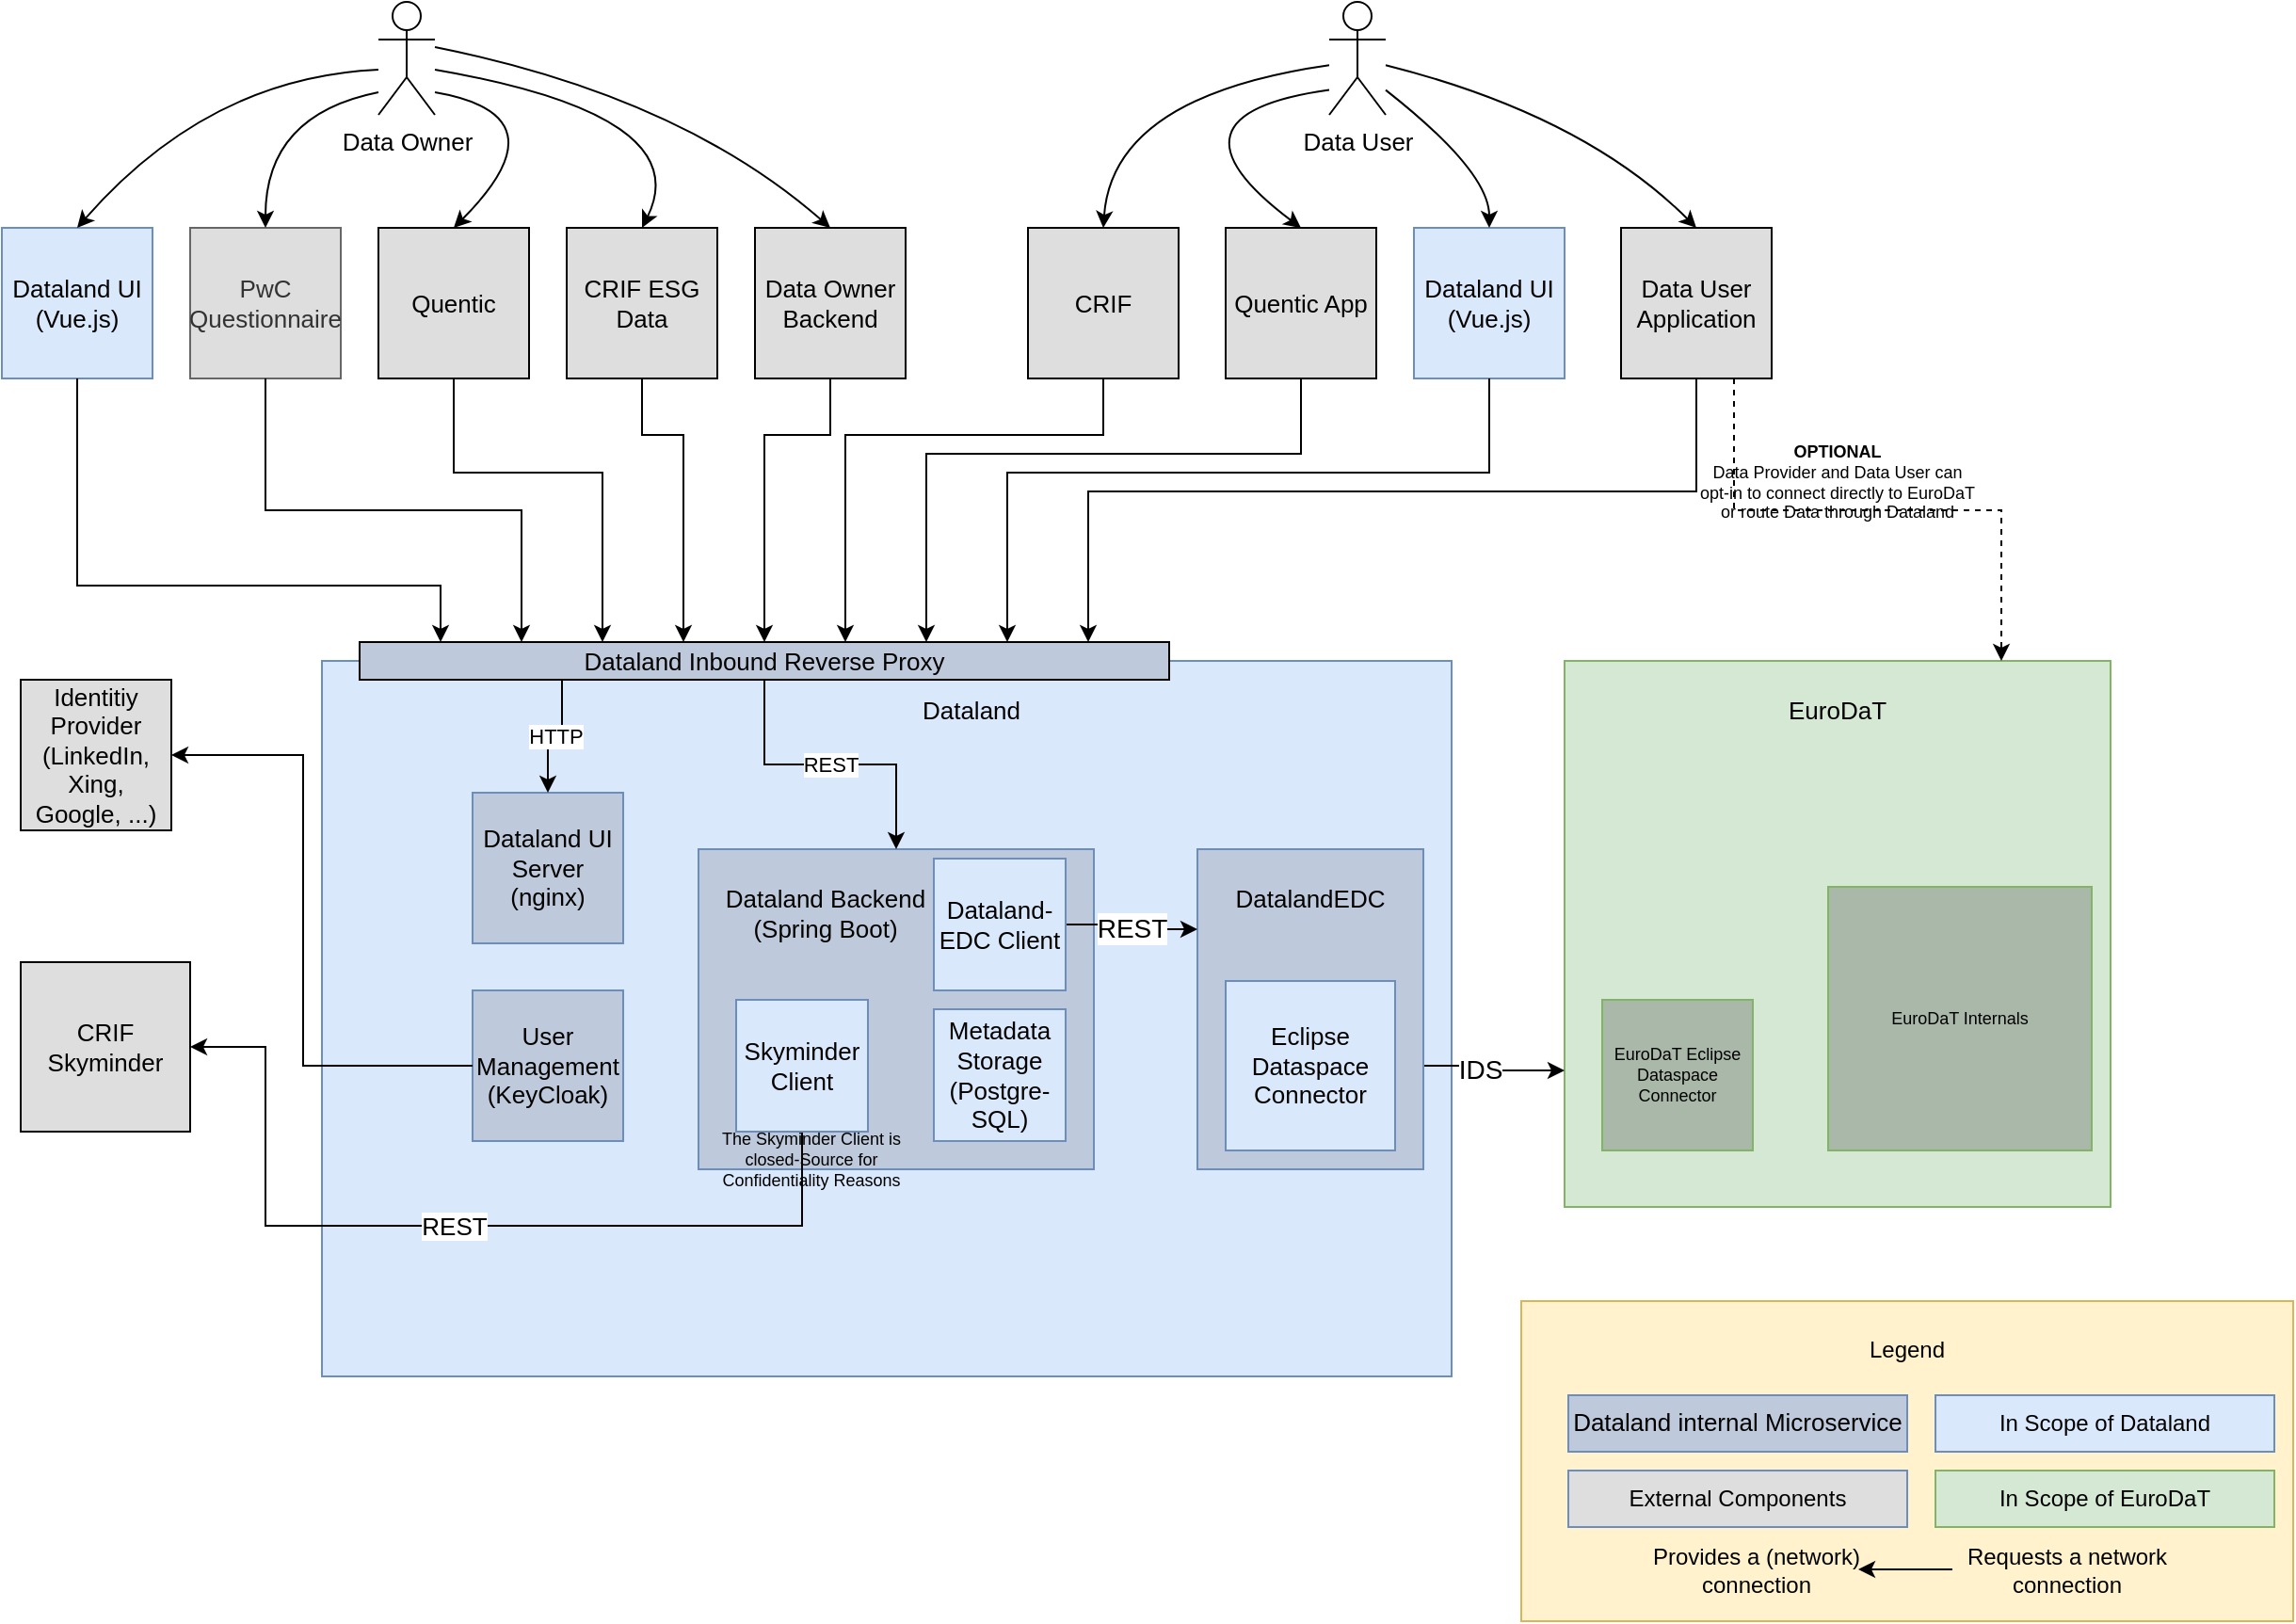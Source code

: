 <mxfile version="17.3.0" type="github">
  <diagram id="EgJ7EEfOsz50NrqOtSAN" name="Page-1">
    <mxGraphModel dx="1303" dy="790" grid="1" gridSize="10" guides="1" tooltips="1" connect="1" arrows="1" fold="1" page="1" pageScale="1" pageWidth="1654" pageHeight="1169" math="0" shadow="0">
      <root>
        <mxCell id="0" />
        <mxCell id="1" parent="0" />
        <mxCell id="qYgubVpo4Vi_oRc76slj-7" value="Dataland" style="whiteSpace=wrap;html=1;fontSize=13;points=[[0,0,0,0,0],[0,0.25,0,0,0],[0,0.5,0,0,0],[0,0.75,0,0,0],[0,1,0,0,0],[0.1,0,0,0,0],[0.2,0,0,0,0],[0.25,1,0,0,0],[0.3,0,0,0,0],[0.4,0,0,0,0],[0.5,0,0,0,0],[0.5,1,0,0,0],[0.6,0,0,0,0],[0.7,0,0,0,0],[0.75,1,0,0,0],[0.8,0,0,0,0],[0.9,0,0,0,0],[1,0,0,0,0],[1,0.25,0,0,0],[1,0.5,0,0,0],[1,0.75,0,0,0],[1,1,0,0,0]];verticalAlign=top;spacingTop=12;fillColor=#dae8fc;strokeColor=#6c8ebf;imageAspect=0;spacingLeft=90;" parent="1" vertex="1">
          <mxGeometry x="190" y="370" width="600" height="380" as="geometry" />
        </mxCell>
        <mxCell id="zA1G0P91OJ-XDcVy-FAF-19" value="&lt;span style=&quot;font-size: 13px&quot;&gt;Dataland Inbound Reverse Proxy&lt;/span&gt;" style="rounded=0;whiteSpace=wrap;html=1;fillColor=#BECADB;points=[[0,0,0,0,0],[0,0.25,0,0,0],[0,0.5,0,0,0],[0,0.75,0,0,0],[0,1,0,0,0],[0.1,0,0,0,0],[0.2,0,0,0,0],[0.25,1,0,0,0],[0.3,0,0,0,0],[0.4,0,0,0,0],[0.5,0,0,0,0],[0.5,1,0,0,0],[0.6,0,0,0,0],[0.7,0,0,0,0],[0.75,1,0,0,0],[0.8,0,0,0,0],[0.9,0,0,0,0],[1,0,0,0,0],[1,0.25,0,0,0],[1,0.5,0,0,0],[1,0.75,0,0,0],[1,1,0,0,0]];" parent="1" vertex="1">
          <mxGeometry x="210" y="360" width="430" height="20" as="geometry" />
        </mxCell>
        <mxCell id="zA1G0P91OJ-XDcVy-FAF-1" value="Dataland Backend &lt;br&gt;(Spring Boot)" style="whiteSpace=wrap;html=1;fontSize=13;points=[[0,0,0,0,0],[0,0.25,0,0,0],[0,0.5,0,0,0],[0,0.75,0,0,0],[0,1,0,0,0],[0.1,0,0,0,0],[0.2,0,0,0,0],[0.25,1,0,0,0],[0.3,0,0,0,0],[0.4,0,0,0,0],[0.5,0,0,0,0],[0.5,1,0,0,0],[0.6,0,0,0,0],[0.7,0,0,0,0],[0.75,1,0,0,0],[0.8,0,0,0,0],[0.9,0,0,0,0],[1,0,0,0,0],[1,0.25,0,0,0],[1,0.5,0,0,0],[1,0.75,0,0,0],[1,1,0,0,0]];verticalAlign=top;spacingTop=12;fillColor=#BECADB;strokeColor=#6c8ebf;imageAspect=0;spacingRight=75;" parent="1" vertex="1">
          <mxGeometry x="390" y="470" width="210" height="170" as="geometry" />
        </mxCell>
        <mxCell id="qYgubVpo4Vi_oRc76slj-55" value="EuroDaT" style="whiteSpace=wrap;html=1;aspect=fixed;fontSize=13;points=[[0,0,0,0,0],[0,0.25,0,0,0],[0,0.5,0,0,0],[0,0.75,0,0,0],[0,1,0,0,0],[0.1,0,0,0,0],[0.2,0,0,0,0],[0.25,1,0,0,0],[0.3,0,0,0,0],[0.4,0,0,0,0],[0.5,0,0,0,0],[0.5,1,0,0,0],[0.6,0,0,0,0],[0.7,0,0,0,0],[0.75,1,0,0,0],[0.8,0,0,0,0],[0.9,0,0,0,0],[1,0,0,0,0],[1,0.25,0,0,0],[1,0.5,0,0,0],[1,0.75,0,0,0],[1,1,0,0,0]];verticalAlign=top;spacingTop=12;fillColor=#d5e8d4;strokeColor=#82b366;" parent="1" vertex="1">
          <mxGeometry x="850" y="370" width="290" height="290" as="geometry" />
        </mxCell>
        <mxCell id="qYgubVpo4Vi_oRc76slj-3" value="Data Owner" style="shape=umlActor;verticalLabelPosition=bottom;verticalAlign=top;html=1;outlineConnect=0;fontSize=13;points=[[0,0.4,0,0,0],[0,0.6,0,0,0],[0,0.8,0,0,0],[0,1,0,0,0],[0.27,0.1,0,0,0],[0.5,0,0,0,0],[0.5,0.5,0,0,0],[0.77,0.1,0,0,0],[1,0.4,0,0,0],[1,0.6,0,0,0],[1,0.8,0,0,0],[1,1,0,0,0]];" parent="1" vertex="1">
          <mxGeometry x="220" y="20" width="30" height="60" as="geometry" />
        </mxCell>
        <mxCell id="qYgubVpo4Vi_oRc76slj-8" value="Dataland UI&lt;br&gt;(Vue.js)" style="whiteSpace=wrap;html=1;aspect=fixed;fontSize=13;fillColor=#dae8fc;strokeColor=#6c8ebf;" parent="1" vertex="1">
          <mxGeometry x="20" y="140" width="80" height="80" as="geometry" />
        </mxCell>
        <mxCell id="qYgubVpo4Vi_oRc76slj-9" value="PwC Questionnaire" style="whiteSpace=wrap;html=1;aspect=fixed;fontSize=13;fillColor=#DEDEDE;fontColor=#333333;strokeColor=#666666;" parent="1" vertex="1">
          <mxGeometry x="120" y="140" width="80" height="80" as="geometry" />
        </mxCell>
        <mxCell id="qYgubVpo4Vi_oRc76slj-10" value="Quentic" style="whiteSpace=wrap;html=1;aspect=fixed;fontSize=13;" parent="1" vertex="1">
          <mxGeometry x="220" y="140" width="80" height="80" as="geometry" />
        </mxCell>
        <mxCell id="qYgubVpo4Vi_oRc76slj-11" value="Quentic App" style="whiteSpace=wrap;html=1;aspect=fixed;fontSize=13;fillColor=#DEDEDE;" parent="1" vertex="1">
          <mxGeometry x="670" y="140" width="80" height="80" as="geometry" />
        </mxCell>
        <mxCell id="qYgubVpo4Vi_oRc76slj-12" value="Dataland UI&lt;br&gt;(Vue.js)" style="whiteSpace=wrap;html=1;aspect=fixed;fontSize=13;fillColor=#dae8fc;strokeColor=#6c8ebf;" parent="1" vertex="1">
          <mxGeometry x="770" y="140" width="80" height="80" as="geometry" />
        </mxCell>
        <mxCell id="qYgubVpo4Vi_oRc76slj-13" value="Data Owner Backend" style="whiteSpace=wrap;html=1;aspect=fixed;fontSize=13;fillColor=#DEDEDE;" parent="1" vertex="1">
          <mxGeometry x="420" y="140" width="80" height="80" as="geometry" />
        </mxCell>
        <mxCell id="qYgubVpo4Vi_oRc76slj-14" value="Data User Application" style="whiteSpace=wrap;html=1;aspect=fixed;fontSize=13;fillColor=#DEDEDE;" parent="1" vertex="1">
          <mxGeometry x="880" y="140" width="80" height="80" as="geometry" />
        </mxCell>
        <mxCell id="qYgubVpo4Vi_oRc76slj-16" value="" style="curved=1;endArrow=classic;html=1;rounded=0;fontSize=13;entryX=0.5;entryY=0;entryDx=0;entryDy=0;exitX=1;exitY=0.4;exitDx=0;exitDy=0;exitPerimeter=0;" parent="1" source="qYgubVpo4Vi_oRc76slj-3" target="qYgubVpo4Vi_oRc76slj-13" edge="1">
          <mxGeometry width="50" height="50" relative="1" as="geometry">
            <mxPoint x="370" y="40" as="sourcePoint" />
            <mxPoint x="360" y="25" as="targetPoint" />
            <Array as="points">
              <mxPoint x="380" y="70" />
            </Array>
          </mxGeometry>
        </mxCell>
        <mxCell id="qYgubVpo4Vi_oRc76slj-17" value="" style="curved=1;endArrow=classic;html=1;rounded=0;fontSize=13;entryX=0.5;entryY=0;entryDx=0;entryDy=0;exitX=1;exitY=0.8;exitDx=0;exitDy=0;exitPerimeter=0;" parent="1" source="qYgubVpo4Vi_oRc76slj-3" target="qYgubVpo4Vi_oRc76slj-10" edge="1">
          <mxGeometry width="50" height="50" relative="1" as="geometry">
            <mxPoint x="320" y="100" as="sourcePoint" />
            <mxPoint x="430" y="150" as="targetPoint" />
            <Array as="points">
              <mxPoint x="320" y="80" />
            </Array>
          </mxGeometry>
        </mxCell>
        <mxCell id="qYgubVpo4Vi_oRc76slj-19" value="" style="curved=1;endArrow=classic;html=1;rounded=0;fontSize=13;entryX=0.5;entryY=0;entryDx=0;entryDy=0;exitX=0;exitY=0.6;exitDx=0;exitDy=0;exitPerimeter=0;" parent="1" source="qYgubVpo4Vi_oRc76slj-3" target="qYgubVpo4Vi_oRc76slj-8" edge="1">
          <mxGeometry width="50" height="50" relative="1" as="geometry">
            <mxPoint x="200" y="60" as="sourcePoint" />
            <mxPoint x="110" y="120" as="targetPoint" />
            <Array as="points">
              <mxPoint x="130" y="60" />
            </Array>
          </mxGeometry>
        </mxCell>
        <mxCell id="qYgubVpo4Vi_oRc76slj-20" value="" style="curved=1;endArrow=classic;html=1;rounded=0;fontSize=13;entryX=0.5;entryY=0;entryDx=0;entryDy=0;exitX=0;exitY=0.8;exitDx=0;exitDy=0;exitPerimeter=0;" parent="1" source="qYgubVpo4Vi_oRc76slj-3" target="qYgubVpo4Vi_oRc76slj-9" edge="1">
          <mxGeometry width="50" height="50" relative="1" as="geometry">
            <mxPoint x="200" y="70" as="sourcePoint" />
            <mxPoint x="70" y="150" as="targetPoint" />
            <Array as="points">
              <mxPoint x="160" y="80" />
            </Array>
          </mxGeometry>
        </mxCell>
        <mxCell id="qYgubVpo4Vi_oRc76slj-23" value="" style="edgeStyle=elbowEdgeStyle;elbow=vertical;endArrow=classic;html=1;rounded=0;fontSize=13;exitX=0.5;exitY=1;exitDx=0;exitDy=0;entryX=0.1;entryY=0;entryDx=0;entryDy=0;entryPerimeter=0;startArrow=none;startFill=0;endFill=1;" parent="1" source="qYgubVpo4Vi_oRc76slj-8" target="zA1G0P91OJ-XDcVy-FAF-19" edge="1">
          <mxGeometry width="50" height="50" relative="1" as="geometry">
            <mxPoint x="520" y="600" as="sourcePoint" />
            <mxPoint x="570" y="550" as="targetPoint" />
            <Array as="points">
              <mxPoint x="210" y="330" />
            </Array>
          </mxGeometry>
        </mxCell>
        <mxCell id="qYgubVpo4Vi_oRc76slj-24" value="" style="edgeStyle=elbowEdgeStyle;elbow=vertical;endArrow=classic;html=1;rounded=0;fontSize=13;exitX=0.5;exitY=1;exitDx=0;exitDy=0;entryX=0.2;entryY=0;entryDx=0;entryDy=0;entryPerimeter=0;" parent="1" source="qYgubVpo4Vi_oRc76slj-9" target="zA1G0P91OJ-XDcVy-FAF-19" edge="1">
          <mxGeometry width="50" height="50" relative="1" as="geometry">
            <mxPoint x="70" y="230" as="sourcePoint" />
            <mxPoint x="286" y="330" as="targetPoint" />
            <Array as="points">
              <mxPoint x="290" y="290" />
            </Array>
          </mxGeometry>
        </mxCell>
        <mxCell id="qYgubVpo4Vi_oRc76slj-25" value="" style="edgeStyle=elbowEdgeStyle;elbow=vertical;endArrow=classic;html=1;rounded=0;fontSize=13;exitX=0.5;exitY=1;exitDx=0;exitDy=0;entryX=0.3;entryY=0;entryDx=0;entryDy=0;entryPerimeter=0;" parent="1" source="qYgubVpo4Vi_oRc76slj-10" target="zA1G0P91OJ-XDcVy-FAF-19" edge="1">
          <mxGeometry width="50" height="50" relative="1" as="geometry">
            <mxPoint x="190" y="230" as="sourcePoint" />
            <mxPoint x="342" y="330" as="targetPoint" />
            <Array as="points">
              <mxPoint x="380" y="270" />
            </Array>
          </mxGeometry>
        </mxCell>
        <mxCell id="qYgubVpo4Vi_oRc76slj-26" value="" style="edgeStyle=elbowEdgeStyle;elbow=vertical;endArrow=classic;html=1;rounded=0;fontSize=13;exitX=0.5;exitY=1;exitDx=0;exitDy=0;entryX=0.5;entryY=0;entryDx=0;entryDy=0;entryPerimeter=0;" parent="1" source="qYgubVpo4Vi_oRc76slj-13" target="zA1G0P91OJ-XDcVy-FAF-19" edge="1">
          <mxGeometry width="50" height="50" relative="1" as="geometry">
            <mxPoint x="310" y="230" as="sourcePoint" />
            <mxPoint x="420" y="340" as="targetPoint" />
            <Array as="points">
              <mxPoint x="340" y="250" />
            </Array>
          </mxGeometry>
        </mxCell>
        <mxCell id="qYgubVpo4Vi_oRc76slj-27" value="" style="edgeStyle=elbowEdgeStyle;elbow=vertical;endArrow=classic;html=1;rounded=0;fontSize=13;exitX=0.5;exitY=1;exitDx=0;exitDy=0;entryX=0.7;entryY=0;entryDx=0;entryDy=0;entryPerimeter=0;" parent="1" source="qYgubVpo4Vi_oRc76slj-11" target="zA1G0P91OJ-XDcVy-FAF-19" edge="1">
          <mxGeometry width="50" height="50" relative="1" as="geometry">
            <mxPoint x="624" y="230" as="sourcePoint" />
            <mxPoint x="519" y="360" as="targetPoint" />
            <Array as="points">
              <mxPoint x="544" y="260" />
            </Array>
          </mxGeometry>
        </mxCell>
        <mxCell id="qYgubVpo4Vi_oRc76slj-28" value="" style="edgeStyle=elbowEdgeStyle;elbow=vertical;endArrow=classic;html=1;rounded=0;fontSize=13;exitX=0.5;exitY=1;exitDx=0;exitDy=0;entryX=0.8;entryY=0;entryDx=0;entryDy=0;entryPerimeter=0;" parent="1" source="qYgubVpo4Vi_oRc76slj-12" target="zA1G0P91OJ-XDcVy-FAF-19" edge="1">
          <mxGeometry width="50" height="50" relative="1" as="geometry">
            <mxPoint x="630" y="230" as="sourcePoint" />
            <mxPoint x="506" y="380" as="targetPoint" />
            <Array as="points">
              <mxPoint x="554" y="270" />
            </Array>
          </mxGeometry>
        </mxCell>
        <mxCell id="qYgubVpo4Vi_oRc76slj-29" value="" style="edgeStyle=elbowEdgeStyle;elbow=vertical;endArrow=classic;html=1;rounded=0;fontSize=13;exitX=0.5;exitY=1;exitDx=0;exitDy=0;entryX=0.9;entryY=0;entryDx=0;entryDy=0;entryPerimeter=0;" parent="1" source="qYgubVpo4Vi_oRc76slj-14" target="zA1G0P91OJ-XDcVy-FAF-19" edge="1">
          <mxGeometry width="50" height="50" relative="1" as="geometry">
            <mxPoint x="750" y="230" as="sourcePoint" />
            <mxPoint x="534" y="380" as="targetPoint" />
            <Array as="points">
              <mxPoint x="564" y="280" />
            </Array>
          </mxGeometry>
        </mxCell>
        <mxCell id="qYgubVpo4Vi_oRc76slj-30" value="" style="curved=1;endArrow=classic;html=1;rounded=0;fontSize=13;entryX=0.5;entryY=0;entryDx=0;entryDy=0;exitX=1;exitY=0.56;exitDx=0;exitDy=0;exitPerimeter=0;" parent="1" source="qYgubVpo4Vi_oRc76slj-32" target="qYgubVpo4Vi_oRc76slj-14" edge="1">
          <mxGeometry width="50" height="50" relative="1" as="geometry">
            <mxPoint x="775" y="69.999" as="sourcePoint" />
            <mxPoint x="945" y="157.93" as="targetPoint" />
            <Array as="points">
              <mxPoint x="860" y="80" />
            </Array>
          </mxGeometry>
        </mxCell>
        <mxCell id="qYgubVpo4Vi_oRc76slj-32" value="Data User" style="shape=umlActor;verticalLabelPosition=bottom;verticalAlign=top;html=1;outlineConnect=0;fontSize=13;points=[[0,0.33,0,0,0],[0,0.56,0,0,0],[0,0.78,0,0,0],[0,1,0,0,0],[0.27,0.1,0,0,0],[0.5,0,0,0,0],[0.5,0.5,0,0,0],[0.77,0.1,0,0,0],[1,0.33,0,0,0],[1,0.56,0,0,0],[1,0.78,0,0,0],[1,1,0,0,0]];" parent="1" vertex="1">
          <mxGeometry x="725" y="20" width="30" height="60" as="geometry" />
        </mxCell>
        <mxCell id="qYgubVpo4Vi_oRc76slj-35" value="" style="curved=1;endArrow=classic;html=1;rounded=0;fontSize=13;entryX=0.5;entryY=0;entryDx=0;entryDy=0;exitX=1;exitY=0.78;exitDx=0;exitDy=0;exitPerimeter=0;" parent="1" source="qYgubVpo4Vi_oRc76slj-32" target="qYgubVpo4Vi_oRc76slj-12" edge="1">
          <mxGeometry width="50" height="50" relative="1" as="geometry">
            <mxPoint x="790" y="110" as="sourcePoint" />
            <mxPoint x="870" y="150" as="targetPoint" />
            <Array as="points">
              <mxPoint x="810" y="110" />
            </Array>
          </mxGeometry>
        </mxCell>
        <mxCell id="qYgubVpo4Vi_oRc76slj-36" value="" style="curved=1;endArrow=classic;html=1;rounded=0;fontSize=13;entryX=0.5;entryY=0;entryDx=0;entryDy=0;exitX=0;exitY=0.78;exitDx=0;exitDy=0;exitPerimeter=0;" parent="1" source="qYgubVpo4Vi_oRc76slj-32" target="qYgubVpo4Vi_oRc76slj-11" edge="1">
          <mxGeometry width="50" height="50" relative="1" as="geometry">
            <mxPoint x="765" y="76.8" as="sourcePoint" />
            <mxPoint x="750" y="150" as="targetPoint" />
            <Array as="points">
              <mxPoint x="630" y="80" />
            </Array>
          </mxGeometry>
        </mxCell>
        <mxCell id="qYgubVpo4Vi_oRc76slj-37" value="CRIF&lt;br&gt;Skyminder" style="whiteSpace=wrap;html=1;aspect=fixed;fontSize=13;fillColor=#DEDEDE;" parent="1" vertex="1">
          <mxGeometry x="30" y="530" width="90" height="90" as="geometry" />
        </mxCell>
        <mxCell id="qYgubVpo4Vi_oRc76slj-44" value="REST" style="endArrow=classic;html=1;rounded=0;fontSize=13;exitX=0.5;exitY=1;exitDx=0;exitDy=0;entryX=1;entryY=0.5;entryDx=0;entryDy=0;edgeStyle=orthogonalEdgeStyle;" parent="1" source="qYgubVpo4Vi_oRc76slj-38" target="qYgubVpo4Vi_oRc76slj-37" edge="1">
          <mxGeometry width="50" height="50" relative="1" as="geometry">
            <mxPoint x="180" y="595" as="sourcePoint" />
            <mxPoint x="270" y="450" as="targetPoint" />
            <Array as="points">
              <mxPoint x="445" y="670" />
              <mxPoint x="160" y="670" />
              <mxPoint x="160" y="575" />
            </Array>
          </mxGeometry>
        </mxCell>
        <mxCell id="qYgubVpo4Vi_oRc76slj-45" value="Dataland UI&lt;br&gt;Server (nginx)" style="whiteSpace=wrap;html=1;aspect=fixed;fontSize=13;fillColor=#BECADB;strokeColor=#6c8ebf;" parent="1" vertex="1">
          <mxGeometry x="270" y="440" width="80" height="80" as="geometry" />
        </mxCell>
        <mxCell id="qYgubVpo4Vi_oRc76slj-51" value="EuroDaT Internals" style="whiteSpace=wrap;html=1;aspect=fixed;fontSize=9;fillColor=#A9B8A8;strokeColor=#82b366;" parent="1" vertex="1">
          <mxGeometry x="990" y="490" width="140" height="140" as="geometry" />
        </mxCell>
        <mxCell id="qYgubVpo4Vi_oRc76slj-53" value="IDS" style="endArrow=classic;startArrow=none;html=1;rounded=0;fontSize=14;entryX=0;entryY=0.75;entryDx=0;entryDy=0;startFill=1;entryPerimeter=0;edgeStyle=orthogonalEdgeStyle;" parent="1" source="qYgubVpo4Vi_oRc76slj-39" target="qYgubVpo4Vi_oRc76slj-55" edge="1">
          <mxGeometry width="50" height="50" relative="1" as="geometry">
            <mxPoint x="680" y="590" as="sourcePoint" />
            <mxPoint x="690" y="575" as="targetPoint" />
          </mxGeometry>
        </mxCell>
        <mxCell id="qYgubVpo4Vi_oRc76slj-54" value="The Skyminder Client is closed-Source for Confidentiality Reasons" style="text;html=1;strokeColor=none;fillColor=none;align=center;verticalAlign=middle;whiteSpace=wrap;rounded=0;fontSize=9;" parent="1" vertex="1">
          <mxGeometry x="395" y="620" width="110" height="30" as="geometry" />
        </mxCell>
        <mxCell id="qYgubVpo4Vi_oRc76slj-56" value="&lt;b&gt;OPTIONAL&lt;/b&gt;&lt;br&gt;Data Provider and Data User can opt-in to connect directly to EuroDaT or route Data through Dataland" style="text;html=1;strokeColor=none;fillColor=none;align=center;verticalAlign=middle;whiteSpace=wrap;rounded=0;fontSize=9;" parent="1" vertex="1">
          <mxGeometry x="920" y="260" width="150" height="30" as="geometry" />
        </mxCell>
        <mxCell id="qYgubVpo4Vi_oRc76slj-58" value="" style="edgeStyle=elbowEdgeStyle;elbow=vertical;endArrow=classic;html=1;rounded=0;fontSize=13;exitX=0.75;exitY=1;exitDx=0;exitDy=0;entryX=0.8;entryY=0;entryDx=0;entryDy=0;entryPerimeter=0;dashed=1;" parent="1" source="qYgubVpo4Vi_oRc76slj-14" target="qYgubVpo4Vi_oRc76slj-55" edge="1">
          <mxGeometry width="50" height="50" relative="1" as="geometry">
            <mxPoint x="870" y="230" as="sourcePoint" />
            <mxPoint x="930" y="330" as="targetPoint" />
            <Array as="points">
              <mxPoint x="910" y="290" />
            </Array>
          </mxGeometry>
        </mxCell>
        <mxCell id="mH02m_fli5AvtXu53zwJ-1" value="CRIF ESG Daten" style="whiteSpace=wrap;html=1;aspect=fixed;fontSize=13;" parent="1" vertex="1">
          <mxGeometry x="320" y="140" width="80" height="80" as="geometry" />
        </mxCell>
        <mxCell id="mH02m_fli5AvtXu53zwJ-2" value="" style="edgeStyle=elbowEdgeStyle;elbow=vertical;endArrow=classic;html=1;rounded=0;fontSize=13;exitX=0.5;exitY=1;exitDx=0;exitDy=0;entryX=0.4;entryY=0;entryDx=0;entryDy=0;entryPerimeter=0;" parent="1" source="mH02m_fli5AvtXu53zwJ-1" target="zA1G0P91OJ-XDcVy-FAF-19" edge="1">
          <mxGeometry width="50" height="50" relative="1" as="geometry">
            <mxPoint x="270.0" y="230" as="sourcePoint" />
            <mxPoint x="390.0" y="380" as="targetPoint" />
            <Array as="points">
              <mxPoint x="390" y="250" />
            </Array>
          </mxGeometry>
        </mxCell>
        <mxCell id="mH02m_fli5AvtXu53zwJ-3" value="CRIF" style="whiteSpace=wrap;html=1;aspect=fixed;fontSize=13;fillColor=#DEDEDE;" parent="1" vertex="1">
          <mxGeometry x="565" y="140" width="80" height="80" as="geometry" />
        </mxCell>
        <mxCell id="mH02m_fli5AvtXu53zwJ-4" value="" style="edgeStyle=elbowEdgeStyle;elbow=vertical;endArrow=classic;html=1;rounded=0;fontSize=13;exitX=0.5;exitY=1;exitDx=0;exitDy=0;entryX=0.6;entryY=0;entryDx=0;entryDy=0;entryPerimeter=0;" parent="1" source="mH02m_fli5AvtXu53zwJ-3" target="zA1G0P91OJ-XDcVy-FAF-19" edge="1">
          <mxGeometry width="50" height="50" relative="1" as="geometry">
            <mxPoint x="720" y="230" as="sourcePoint" />
            <mxPoint x="513" y="380" as="targetPoint" />
            <Array as="points">
              <mxPoint x="540" y="250" />
            </Array>
          </mxGeometry>
        </mxCell>
        <mxCell id="mH02m_fli5AvtXu53zwJ-5" value="" style="curved=1;endArrow=classic;html=1;rounded=0;fontSize=13;entryX=0.5;entryY=0;entryDx=0;entryDy=0;exitX=0;exitY=0.56;exitDx=0;exitDy=0;exitPerimeter=0;" parent="1" source="qYgubVpo4Vi_oRc76slj-32" target="mH02m_fli5AvtXu53zwJ-3" edge="1">
          <mxGeometry width="50" height="50" relative="1" as="geometry">
            <mxPoint x="685" y="60.0" as="sourcePoint" />
            <mxPoint x="670" y="133.2" as="targetPoint" />
            <Array as="points">
              <mxPoint x="610" y="70" />
            </Array>
          </mxGeometry>
        </mxCell>
        <mxCell id="mH02m_fli5AvtXu53zwJ-12" value="User Management (KeyCloak)" style="whiteSpace=wrap;html=1;aspect=fixed;fontSize=13;fillColor=#BECADB;strokeColor=#6c8ebf;" parent="1" vertex="1">
          <mxGeometry x="270" y="545" width="80" height="80" as="geometry" />
        </mxCell>
        <mxCell id="mH02m_fli5AvtXu53zwJ-16" value="Identitiy Provider (LinkedIn, Xing, Google, ...)" style="whiteSpace=wrap;html=1;aspect=fixed;fontSize=13;fillColor=#DEDEDE;" parent="1" vertex="1">
          <mxGeometry x="30" y="380" width="80" height="80" as="geometry" />
        </mxCell>
        <mxCell id="mH02m_fli5AvtXu53zwJ-17" value="" style="endArrow=classic;html=1;rounded=0;exitX=0;exitY=0.5;exitDx=0;exitDy=0;entryX=1;entryY=0.5;entryDx=0;entryDy=0;edgeStyle=orthogonalEdgeStyle;" parent="1" source="mH02m_fli5AvtXu53zwJ-12" target="mH02m_fli5AvtXu53zwJ-16" edge="1">
          <mxGeometry width="50" height="50" relative="1" as="geometry">
            <mxPoint x="770" y="540" as="sourcePoint" />
            <mxPoint x="820" y="490" as="targetPoint" />
            <Array as="points">
              <mxPoint x="180" y="585" />
              <mxPoint x="180" y="420" />
            </Array>
          </mxGeometry>
        </mxCell>
        <mxCell id="mH02m_fli5AvtXu53zwJ-19" value="Quentic" style="whiteSpace=wrap;html=1;aspect=fixed;fontSize=13;fillColor=#DEDEDE;" parent="1" vertex="1">
          <mxGeometry x="220" y="140" width="80" height="80" as="geometry" />
        </mxCell>
        <mxCell id="mH02m_fli5AvtXu53zwJ-20" value="CRIF ESG Data" style="whiteSpace=wrap;html=1;aspect=fixed;fontSize=13;fillColor=#DEDEDE;" parent="1" vertex="1">
          <mxGeometry x="320" y="140" width="80" height="80" as="geometry" />
        </mxCell>
        <mxCell id="qYgubVpo4Vi_oRc76slj-38" value="Skyminder Client" style="whiteSpace=wrap;html=1;aspect=fixed;fontSize=13;fillColor=#dae8fc;strokeColor=#6c8ebf;" parent="1" vertex="1">
          <mxGeometry x="410" y="550" width="70" height="70" as="geometry" />
        </mxCell>
        <mxCell id="zA1G0P91OJ-XDcVy-FAF-11" value="REST" style="edgeStyle=orthogonalEdgeStyle;rounded=0;orthogonalLoop=1;jettySize=auto;html=1;strokeColor=default;entryX=0.5;entryY=0;entryDx=0;entryDy=0;entryPerimeter=0;exitX=0.5;exitY=1;exitDx=0;exitDy=0;exitPerimeter=0;" parent="1" source="zA1G0P91OJ-XDcVy-FAF-19" target="zA1G0P91OJ-XDcVy-FAF-1" edge="1">
          <mxGeometry relative="1" as="geometry">
            <mxPoint x="380.0" y="430.0" as="sourcePoint" />
          </mxGeometry>
        </mxCell>
        <mxCell id="Ohn2PbvtHQVJ30cd-kOk-3" value="DatalandEDC" style="whiteSpace=wrap;html=1;fontSize=13;points=[[0,0,0,0,0],[0,0.25,0,0,0],[0,0.5,0,0,0],[0,0.75,0,0,0],[0,1,0,0,0],[0.1,0,0,0,0],[0.2,0,0,0,0],[0.25,1,0,0,0],[0.3,0,0,0,0],[0.4,0,0,0,0],[0.5,0,0,0,0],[0.5,1,0,0,0],[0.6,0,0,0,0],[0.7,0,0,0,0],[0.75,1,0,0,0],[0.8,0,0,0,0],[0.9,0,0,0,0],[1,0,0,0,0],[1,0.25,0,0,0],[1,0.5,0,0,0],[1,0.75,0,0,0],[1,1,0,0,0]];verticalAlign=top;spacingTop=12;fillColor=#BECADB;strokeColor=#6c8ebf;imageAspect=0;" parent="1" vertex="1">
          <mxGeometry x="655" y="470" width="120" height="170" as="geometry" />
        </mxCell>
        <mxCell id="zA1G0P91OJ-XDcVy-FAF-14" value="HTTP" style="edgeStyle=orthogonalEdgeStyle;rounded=0;orthogonalLoop=1;jettySize=auto;html=1;strokeColor=default;exitX=0.25;exitY=1;exitDx=0;exitDy=0;exitPerimeter=0;" parent="1" source="zA1G0P91OJ-XDcVy-FAF-19" target="qYgubVpo4Vi_oRc76slj-45" edge="1">
          <mxGeometry relative="1" as="geometry">
            <mxPoint x="340" y="470" as="sourcePoint" />
          </mxGeometry>
        </mxCell>
        <mxCell id="u2gIAsVN3r79u-wtiOPY-1" value="" style="curved=1;endArrow=classic;html=1;rounded=0;fontSize=13;entryX=0.5;entryY=0;entryDx=0;entryDy=0;exitX=1;exitY=0.6;exitDx=0;exitDy=0;exitPerimeter=0;" parent="1" source="qYgubVpo4Vi_oRc76slj-3" target="mH02m_fli5AvtXu53zwJ-20" edge="1">
          <mxGeometry width="50" height="50" relative="1" as="geometry">
            <mxPoint x="260" y="63.6" as="sourcePoint" />
            <mxPoint x="470" y="150" as="targetPoint" />
            <Array as="points">
              <mxPoint x="390" y="80" />
            </Array>
          </mxGeometry>
        </mxCell>
        <mxCell id="Ohn2PbvtHQVJ30cd-kOk-1" value="EuroDaT Eclipse Dataspace Connector" style="whiteSpace=wrap;html=1;aspect=fixed;fontSize=9;fillColor=#A9B8A8;strokeColor=#82b366;" parent="1" vertex="1">
          <mxGeometry x="870" y="550" width="80" height="80" as="geometry" />
        </mxCell>
        <mxCell id="qYgubVpo4Vi_oRc76slj-39" value="Eclipse Dataspace Connector" style="whiteSpace=wrap;html=1;aspect=fixed;fontSize=13;fillColor=#dae8fc;strokeColor=#6c8ebf;" parent="1" vertex="1">
          <mxGeometry x="670" y="540" width="90" height="90" as="geometry" />
        </mxCell>
        <mxCell id="Ohn2PbvtHQVJ30cd-kOk-7" value="REST" style="edgeStyle=elbowEdgeStyle;elbow=horizontal;endArrow=classic;html=1;rounded=0;fontSize=14;entryX=0;entryY=0.25;entryDx=0;entryDy=0;entryPerimeter=0;exitX=1;exitY=0.5;exitDx=0;exitDy=0;" parent="1" source="gFxyuHnfqXO-C7nRIjgv-2" target="Ohn2PbvtHQVJ30cd-kOk-3" edge="1">
          <mxGeometry width="50" height="50" relative="1" as="geometry">
            <mxPoint x="170" y="620" as="sourcePoint" />
            <mxPoint x="220" y="570" as="targetPoint" />
          </mxGeometry>
        </mxCell>
        <mxCell id="Ohn2PbvtHQVJ30cd-kOk-10" value="Metadata Storage (Postgre-SQL)" style="whiteSpace=wrap;html=1;aspect=fixed;fontSize=13;fillColor=#dae8fc;strokeColor=#6c8ebf;" parent="1" vertex="1">
          <mxGeometry x="515" y="555" width="70" height="70" as="geometry" />
        </mxCell>
        <mxCell id="gFxyuHnfqXO-C7nRIjgv-2" value="Dataland-EDC Client" style="whiteSpace=wrap;html=1;aspect=fixed;fontSize=13;fillColor=#dae8fc;strokeColor=#6c8ebf;" vertex="1" parent="1">
          <mxGeometry x="515" y="475" width="70" height="70" as="geometry" />
        </mxCell>
        <mxCell id="gFxyuHnfqXO-C7nRIjgv-3" value="" style="group" vertex="1" connectable="0" parent="1">
          <mxGeometry x="827" y="710" width="410" height="170" as="geometry" />
        </mxCell>
        <mxCell id="mH02m_fli5AvtXu53zwJ-22" value="Legend" style="rounded=0;whiteSpace=wrap;html=1;fillColor=#fff2cc;gradientDirection=north;verticalAlign=top;spacingTop=12;strokeColor=#d6b656;" parent="gFxyuHnfqXO-C7nRIjgv-3" vertex="1">
          <mxGeometry width="410" height="170" as="geometry" />
        </mxCell>
        <mxCell id="mH02m_fli5AvtXu53zwJ-26" value="" style="group" parent="gFxyuHnfqXO-C7nRIjgv-3" vertex="1" connectable="0">
          <mxGeometry x="65" y="127.5" width="280" height="30" as="geometry" />
        </mxCell>
        <mxCell id="mH02m_fli5AvtXu53zwJ-9" value="" style="endArrow=classic;html=1;rounded=0;" parent="mH02m_fli5AvtXu53zwJ-26" edge="1">
          <mxGeometry width="50" height="50" relative="1" as="geometry">
            <mxPoint x="164" y="15" as="sourcePoint" />
            <mxPoint x="114" y="15.0" as="targetPoint" />
          </mxGeometry>
        </mxCell>
        <mxCell id="mH02m_fli5AvtXu53zwJ-10" value="Provides a (network) connection" style="text;html=1;strokeColor=none;fillColor=none;align=center;verticalAlign=middle;whiteSpace=wrap;rounded=0;" parent="mH02m_fli5AvtXu53zwJ-26" vertex="1">
          <mxGeometry width="120" height="30" as="geometry" />
        </mxCell>
        <mxCell id="mH02m_fli5AvtXu53zwJ-11" value="Requests a network connection" style="text;html=1;strokeColor=none;fillColor=none;align=center;verticalAlign=middle;whiteSpace=wrap;rounded=0;" parent="mH02m_fli5AvtXu53zwJ-26" vertex="1">
          <mxGeometry x="170" width="110" height="30" as="geometry" />
        </mxCell>
        <mxCell id="mH02m_fli5AvtXu53zwJ-27" value="In Scope of Dataland" style="rounded=0;whiteSpace=wrap;html=1;fillColor=#dae8fc;gradientDirection=north;strokeColor=#6c8ebf;" parent="gFxyuHnfqXO-C7nRIjgv-3" vertex="1">
          <mxGeometry x="220" y="50" width="180" height="30" as="geometry" />
        </mxCell>
        <mxCell id="mH02m_fli5AvtXu53zwJ-28" value="In Scope of EuroDaT" style="rounded=0;whiteSpace=wrap;html=1;fillColor=#d5e8d4;gradientDirection=north;strokeColor=#82b366;" parent="gFxyuHnfqXO-C7nRIjgv-3" vertex="1">
          <mxGeometry x="220" y="90" width="180" height="30" as="geometry" />
        </mxCell>
        <mxCell id="mH02m_fli5AvtXu53zwJ-29" value="External Components" style="rounded=0;whiteSpace=wrap;html=1;fillColor=#DEDEDE;gradientDirection=north;strokeColor=#6c8ebf;" parent="gFxyuHnfqXO-C7nRIjgv-3" vertex="1">
          <mxGeometry x="25" y="90" width="180" height="30" as="geometry" />
        </mxCell>
        <mxCell id="gFxyuHnfqXO-C7nRIjgv-1" value="Dataland internal Microservice" style="whiteSpace=wrap;html=1;fontSize=13;points=[[0,0,0,0,0],[0,0.25,0,0,0],[0,0.5,0,0,0],[0,0.75,0,0,0],[0,1,0,0,0],[0.1,0,0,0,0],[0.2,0,0,0,0],[0.25,1,0,0,0],[0.3,0,0,0,0],[0.4,0,0,0,0],[0.5,0,0,0,0],[0.5,1,0,0,0],[0.6,0,0,0,0],[0.7,0,0,0,0],[0.75,1,0,0,0],[0.8,0,0,0,0],[0.9,0,0,0,0],[1,0,0,0,0],[1,0.25,0,0,0],[1,0.5,0,0,0],[1,0.75,0,0,0],[1,1,0,0,0]];verticalAlign=top;spacingTop=0;fillColor=#BECADB;strokeColor=#6c8ebf;imageAspect=0;" vertex="1" parent="gFxyuHnfqXO-C7nRIjgv-3">
          <mxGeometry x="25" y="50" width="180" height="30" as="geometry" />
        </mxCell>
      </root>
    </mxGraphModel>
  </diagram>
</mxfile>
